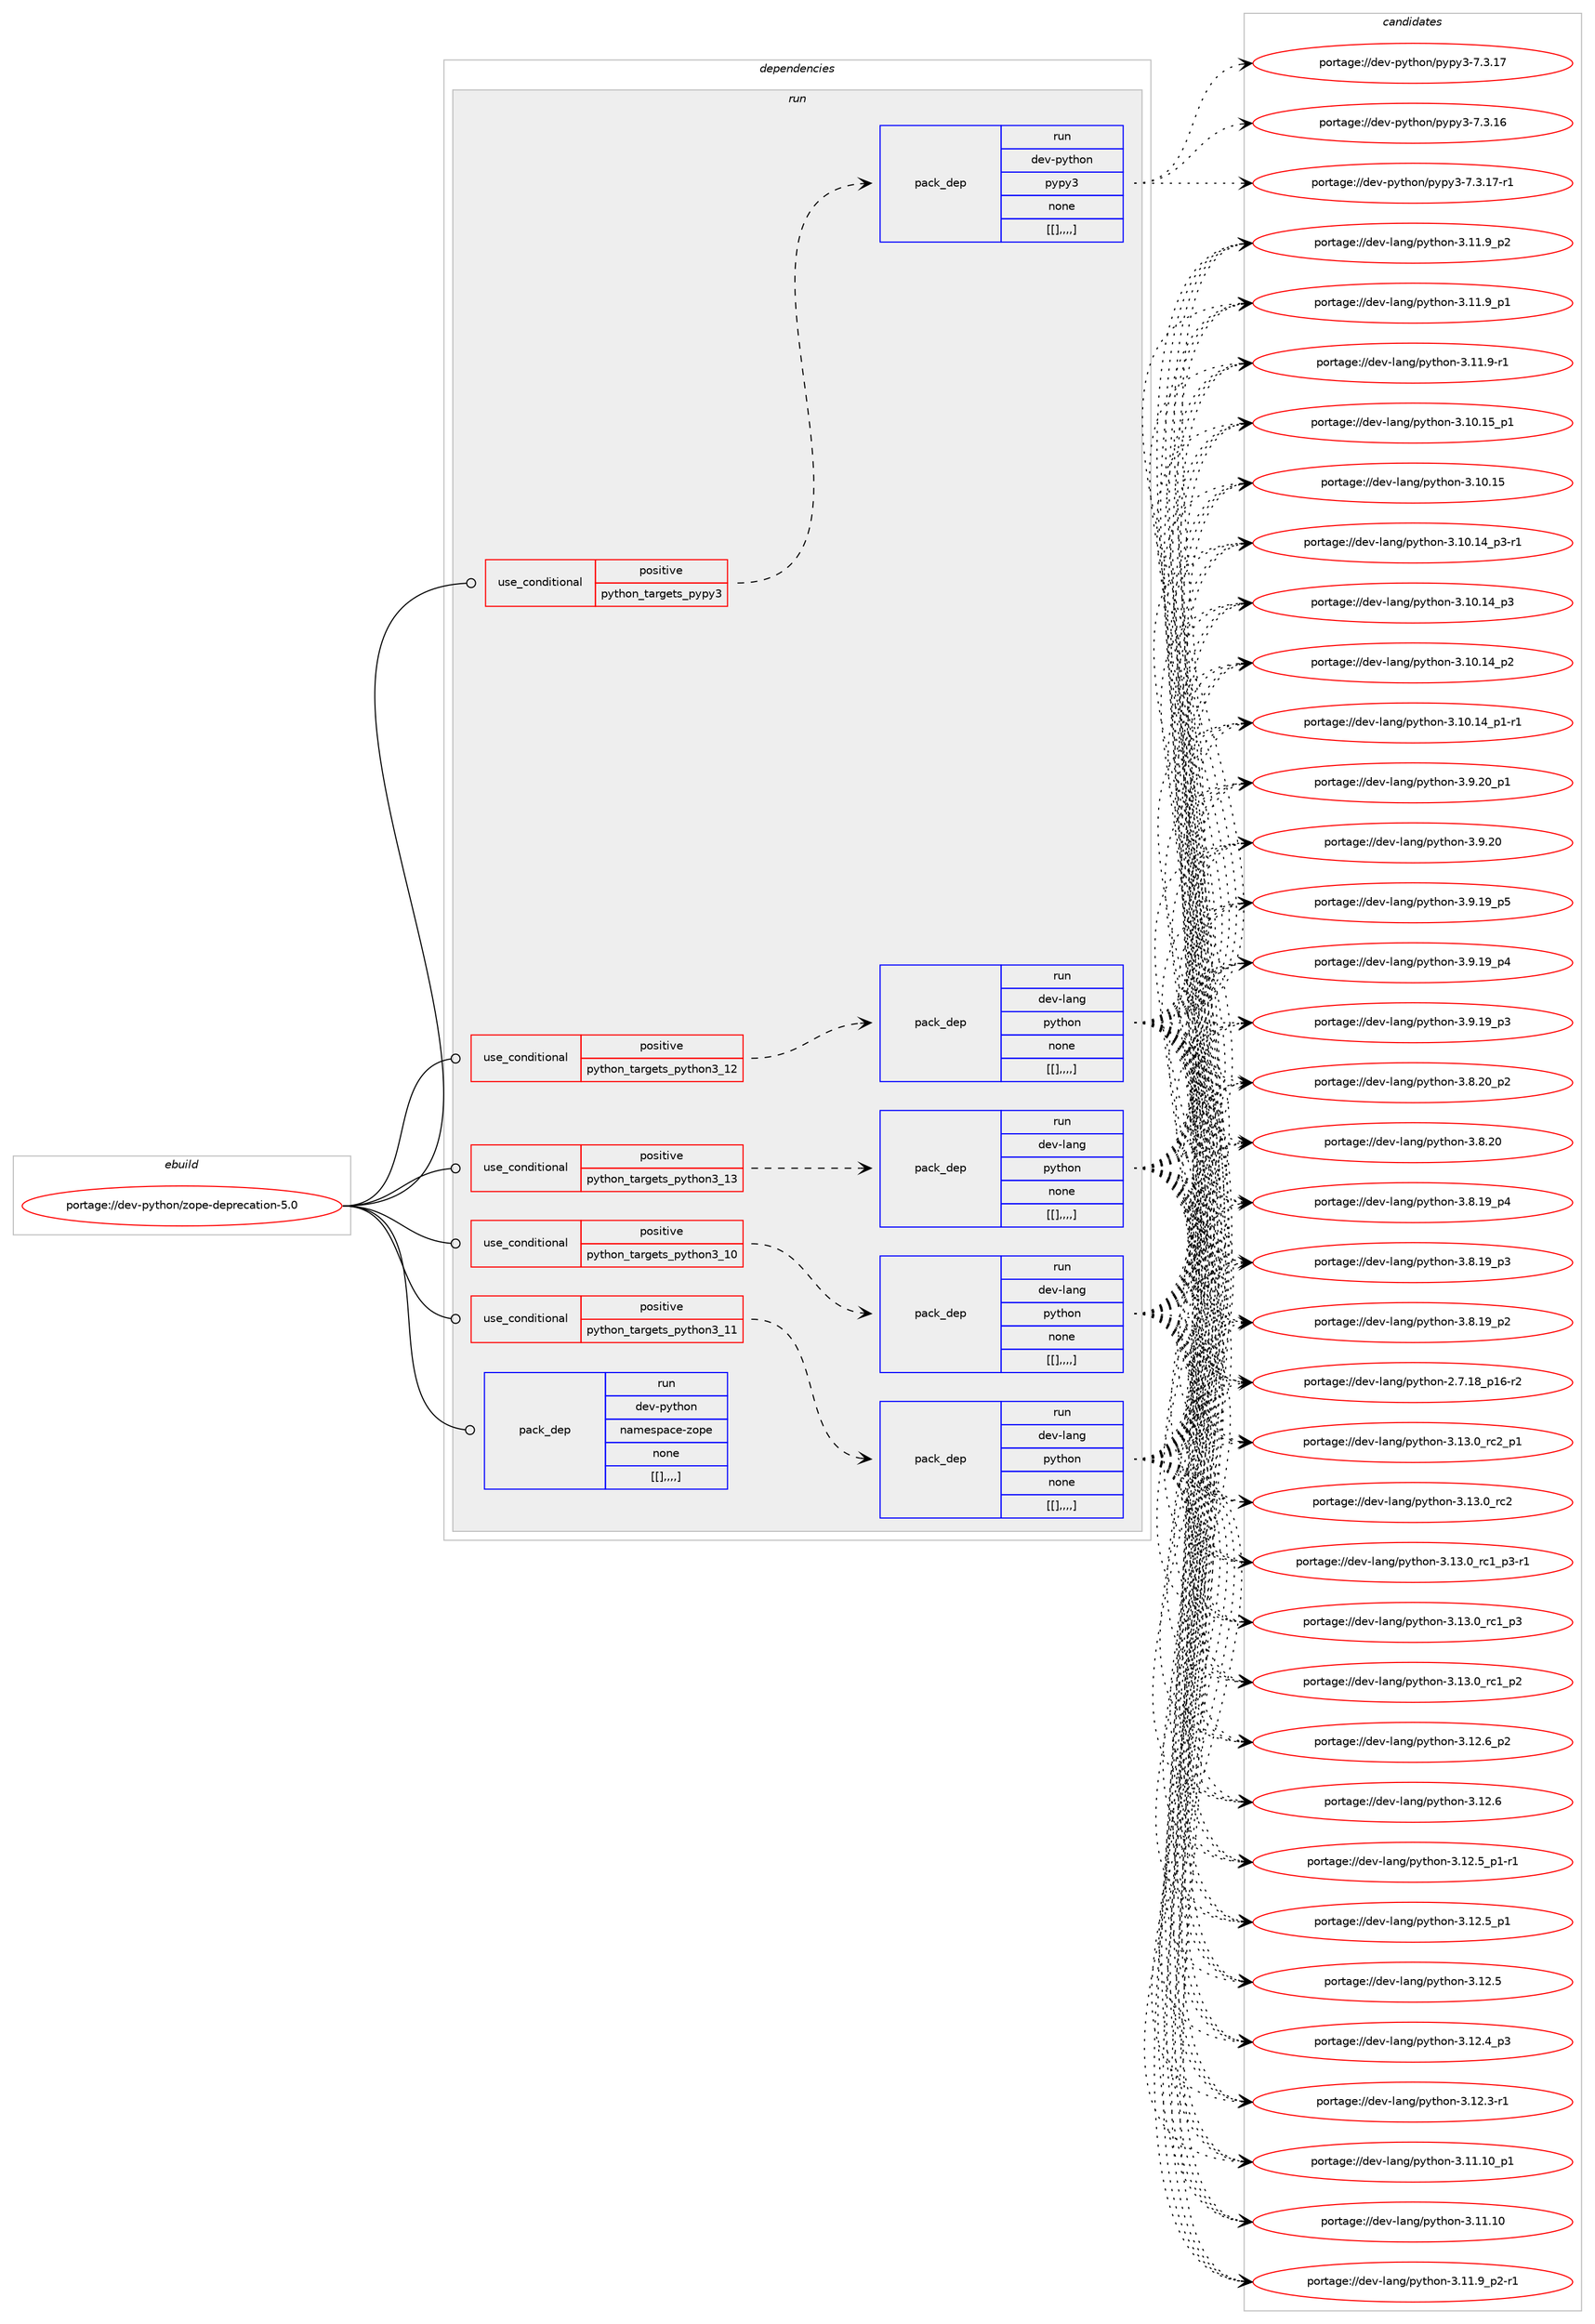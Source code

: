 digraph prolog {

# *************
# Graph options
# *************

newrank=true;
concentrate=true;
compound=true;
graph [rankdir=LR,fontname=Helvetica,fontsize=10,ranksep=1.5];#, ranksep=2.5, nodesep=0.2];
edge  [arrowhead=vee];
node  [fontname=Helvetica,fontsize=10];

# **********
# The ebuild
# **********

subgraph cluster_leftcol {
color=gray;
label=<<i>ebuild</i>>;
id [label="portage://dev-python/zope-deprecation-5.0", color=red, width=4, href="../dev-python/zope-deprecation-5.0.svg"];
}

# ****************
# The dependencies
# ****************

subgraph cluster_midcol {
color=gray;
label=<<i>dependencies</i>>;
subgraph cluster_compile {
fillcolor="#eeeeee";
style=filled;
label=<<i>compile</i>>;
}
subgraph cluster_compileandrun {
fillcolor="#eeeeee";
style=filled;
label=<<i>compile and run</i>>;
}
subgraph cluster_run {
fillcolor="#eeeeee";
style=filled;
label=<<i>run</i>>;
subgraph cond43328 {
dependency171687 [label=<<TABLE BORDER="0" CELLBORDER="1" CELLSPACING="0" CELLPADDING="4"><TR><TD ROWSPAN="3" CELLPADDING="10">use_conditional</TD></TR><TR><TD>positive</TD></TR><TR><TD>python_targets_pypy3</TD></TR></TABLE>>, shape=none, color=red];
subgraph pack127096 {
dependency171688 [label=<<TABLE BORDER="0" CELLBORDER="1" CELLSPACING="0" CELLPADDING="4" WIDTH="220"><TR><TD ROWSPAN="6" CELLPADDING="30">pack_dep</TD></TR><TR><TD WIDTH="110">run</TD></TR><TR><TD>dev-python</TD></TR><TR><TD>pypy3</TD></TR><TR><TD>none</TD></TR><TR><TD>[[],,,,]</TD></TR></TABLE>>, shape=none, color=blue];
}
dependency171687:e -> dependency171688:w [weight=20,style="dashed",arrowhead="vee"];
}
id:e -> dependency171687:w [weight=20,style="solid",arrowhead="odot"];
subgraph cond43329 {
dependency171689 [label=<<TABLE BORDER="0" CELLBORDER="1" CELLSPACING="0" CELLPADDING="4"><TR><TD ROWSPAN="3" CELLPADDING="10">use_conditional</TD></TR><TR><TD>positive</TD></TR><TR><TD>python_targets_python3_10</TD></TR></TABLE>>, shape=none, color=red];
subgraph pack127097 {
dependency171690 [label=<<TABLE BORDER="0" CELLBORDER="1" CELLSPACING="0" CELLPADDING="4" WIDTH="220"><TR><TD ROWSPAN="6" CELLPADDING="30">pack_dep</TD></TR><TR><TD WIDTH="110">run</TD></TR><TR><TD>dev-lang</TD></TR><TR><TD>python</TD></TR><TR><TD>none</TD></TR><TR><TD>[[],,,,]</TD></TR></TABLE>>, shape=none, color=blue];
}
dependency171689:e -> dependency171690:w [weight=20,style="dashed",arrowhead="vee"];
}
id:e -> dependency171689:w [weight=20,style="solid",arrowhead="odot"];
subgraph cond43330 {
dependency171691 [label=<<TABLE BORDER="0" CELLBORDER="1" CELLSPACING="0" CELLPADDING="4"><TR><TD ROWSPAN="3" CELLPADDING="10">use_conditional</TD></TR><TR><TD>positive</TD></TR><TR><TD>python_targets_python3_11</TD></TR></TABLE>>, shape=none, color=red];
subgraph pack127098 {
dependency171692 [label=<<TABLE BORDER="0" CELLBORDER="1" CELLSPACING="0" CELLPADDING="4" WIDTH="220"><TR><TD ROWSPAN="6" CELLPADDING="30">pack_dep</TD></TR><TR><TD WIDTH="110">run</TD></TR><TR><TD>dev-lang</TD></TR><TR><TD>python</TD></TR><TR><TD>none</TD></TR><TR><TD>[[],,,,]</TD></TR></TABLE>>, shape=none, color=blue];
}
dependency171691:e -> dependency171692:w [weight=20,style="dashed",arrowhead="vee"];
}
id:e -> dependency171691:w [weight=20,style="solid",arrowhead="odot"];
subgraph cond43331 {
dependency171693 [label=<<TABLE BORDER="0" CELLBORDER="1" CELLSPACING="0" CELLPADDING="4"><TR><TD ROWSPAN="3" CELLPADDING="10">use_conditional</TD></TR><TR><TD>positive</TD></TR><TR><TD>python_targets_python3_12</TD></TR></TABLE>>, shape=none, color=red];
subgraph pack127099 {
dependency171694 [label=<<TABLE BORDER="0" CELLBORDER="1" CELLSPACING="0" CELLPADDING="4" WIDTH="220"><TR><TD ROWSPAN="6" CELLPADDING="30">pack_dep</TD></TR><TR><TD WIDTH="110">run</TD></TR><TR><TD>dev-lang</TD></TR><TR><TD>python</TD></TR><TR><TD>none</TD></TR><TR><TD>[[],,,,]</TD></TR></TABLE>>, shape=none, color=blue];
}
dependency171693:e -> dependency171694:w [weight=20,style="dashed",arrowhead="vee"];
}
id:e -> dependency171693:w [weight=20,style="solid",arrowhead="odot"];
subgraph cond43332 {
dependency171695 [label=<<TABLE BORDER="0" CELLBORDER="1" CELLSPACING="0" CELLPADDING="4"><TR><TD ROWSPAN="3" CELLPADDING="10">use_conditional</TD></TR><TR><TD>positive</TD></TR><TR><TD>python_targets_python3_13</TD></TR></TABLE>>, shape=none, color=red];
subgraph pack127100 {
dependency171696 [label=<<TABLE BORDER="0" CELLBORDER="1" CELLSPACING="0" CELLPADDING="4" WIDTH="220"><TR><TD ROWSPAN="6" CELLPADDING="30">pack_dep</TD></TR><TR><TD WIDTH="110">run</TD></TR><TR><TD>dev-lang</TD></TR><TR><TD>python</TD></TR><TR><TD>none</TD></TR><TR><TD>[[],,,,]</TD></TR></TABLE>>, shape=none, color=blue];
}
dependency171695:e -> dependency171696:w [weight=20,style="dashed",arrowhead="vee"];
}
id:e -> dependency171695:w [weight=20,style="solid",arrowhead="odot"];
subgraph pack127101 {
dependency171697 [label=<<TABLE BORDER="0" CELLBORDER="1" CELLSPACING="0" CELLPADDING="4" WIDTH="220"><TR><TD ROWSPAN="6" CELLPADDING="30">pack_dep</TD></TR><TR><TD WIDTH="110">run</TD></TR><TR><TD>dev-python</TD></TR><TR><TD>namespace-zope</TD></TR><TR><TD>none</TD></TR><TR><TD>[[],,,,]</TD></TR></TABLE>>, shape=none, color=blue];
}
id:e -> dependency171697:w [weight=20,style="solid",arrowhead="odot"];
}
}

# **************
# The candidates
# **************

subgraph cluster_choices {
rank=same;
color=gray;
label=<<i>candidates</i>>;

subgraph choice127096 {
color=black;
nodesep=1;
choice100101118451121211161041111104711212111212151455546514649554511449 [label="portage://dev-python/pypy3-7.3.17-r1", color=red, width=4,href="../dev-python/pypy3-7.3.17-r1.svg"];
choice10010111845112121116104111110471121211121215145554651464955 [label="portage://dev-python/pypy3-7.3.17", color=red, width=4,href="../dev-python/pypy3-7.3.17.svg"];
choice10010111845112121116104111110471121211121215145554651464954 [label="portage://dev-python/pypy3-7.3.16", color=red, width=4,href="../dev-python/pypy3-7.3.16.svg"];
dependency171688:e -> choice100101118451121211161041111104711212111212151455546514649554511449:w [style=dotted,weight="100"];
dependency171688:e -> choice10010111845112121116104111110471121211121215145554651464955:w [style=dotted,weight="100"];
dependency171688:e -> choice10010111845112121116104111110471121211121215145554651464954:w [style=dotted,weight="100"];
}
subgraph choice127097 {
color=black;
nodesep=1;
choice100101118451089711010347112121116104111110455146495146489511499509511249 [label="portage://dev-lang/python-3.13.0_rc2_p1", color=red, width=4,href="../dev-lang/python-3.13.0_rc2_p1.svg"];
choice10010111845108971101034711212111610411111045514649514648951149950 [label="portage://dev-lang/python-3.13.0_rc2", color=red, width=4,href="../dev-lang/python-3.13.0_rc2.svg"];
choice1001011184510897110103471121211161041111104551464951464895114994995112514511449 [label="portage://dev-lang/python-3.13.0_rc1_p3-r1", color=red, width=4,href="../dev-lang/python-3.13.0_rc1_p3-r1.svg"];
choice100101118451089711010347112121116104111110455146495146489511499499511251 [label="portage://dev-lang/python-3.13.0_rc1_p3", color=red, width=4,href="../dev-lang/python-3.13.0_rc1_p3.svg"];
choice100101118451089711010347112121116104111110455146495146489511499499511250 [label="portage://dev-lang/python-3.13.0_rc1_p2", color=red, width=4,href="../dev-lang/python-3.13.0_rc1_p2.svg"];
choice100101118451089711010347112121116104111110455146495046549511250 [label="portage://dev-lang/python-3.12.6_p2", color=red, width=4,href="../dev-lang/python-3.12.6_p2.svg"];
choice10010111845108971101034711212111610411111045514649504654 [label="portage://dev-lang/python-3.12.6", color=red, width=4,href="../dev-lang/python-3.12.6.svg"];
choice1001011184510897110103471121211161041111104551464950465395112494511449 [label="portage://dev-lang/python-3.12.5_p1-r1", color=red, width=4,href="../dev-lang/python-3.12.5_p1-r1.svg"];
choice100101118451089711010347112121116104111110455146495046539511249 [label="portage://dev-lang/python-3.12.5_p1", color=red, width=4,href="../dev-lang/python-3.12.5_p1.svg"];
choice10010111845108971101034711212111610411111045514649504653 [label="portage://dev-lang/python-3.12.5", color=red, width=4,href="../dev-lang/python-3.12.5.svg"];
choice100101118451089711010347112121116104111110455146495046529511251 [label="portage://dev-lang/python-3.12.4_p3", color=red, width=4,href="../dev-lang/python-3.12.4_p3.svg"];
choice100101118451089711010347112121116104111110455146495046514511449 [label="portage://dev-lang/python-3.12.3-r1", color=red, width=4,href="../dev-lang/python-3.12.3-r1.svg"];
choice10010111845108971101034711212111610411111045514649494649489511249 [label="portage://dev-lang/python-3.11.10_p1", color=red, width=4,href="../dev-lang/python-3.11.10_p1.svg"];
choice1001011184510897110103471121211161041111104551464949464948 [label="portage://dev-lang/python-3.11.10", color=red, width=4,href="../dev-lang/python-3.11.10.svg"];
choice1001011184510897110103471121211161041111104551464949465795112504511449 [label="portage://dev-lang/python-3.11.9_p2-r1", color=red, width=4,href="../dev-lang/python-3.11.9_p2-r1.svg"];
choice100101118451089711010347112121116104111110455146494946579511250 [label="portage://dev-lang/python-3.11.9_p2", color=red, width=4,href="../dev-lang/python-3.11.9_p2.svg"];
choice100101118451089711010347112121116104111110455146494946579511249 [label="portage://dev-lang/python-3.11.9_p1", color=red, width=4,href="../dev-lang/python-3.11.9_p1.svg"];
choice100101118451089711010347112121116104111110455146494946574511449 [label="portage://dev-lang/python-3.11.9-r1", color=red, width=4,href="../dev-lang/python-3.11.9-r1.svg"];
choice10010111845108971101034711212111610411111045514649484649539511249 [label="portage://dev-lang/python-3.10.15_p1", color=red, width=4,href="../dev-lang/python-3.10.15_p1.svg"];
choice1001011184510897110103471121211161041111104551464948464953 [label="portage://dev-lang/python-3.10.15", color=red, width=4,href="../dev-lang/python-3.10.15.svg"];
choice100101118451089711010347112121116104111110455146494846495295112514511449 [label="portage://dev-lang/python-3.10.14_p3-r1", color=red, width=4,href="../dev-lang/python-3.10.14_p3-r1.svg"];
choice10010111845108971101034711212111610411111045514649484649529511251 [label="portage://dev-lang/python-3.10.14_p3", color=red, width=4,href="../dev-lang/python-3.10.14_p3.svg"];
choice10010111845108971101034711212111610411111045514649484649529511250 [label="portage://dev-lang/python-3.10.14_p2", color=red, width=4,href="../dev-lang/python-3.10.14_p2.svg"];
choice100101118451089711010347112121116104111110455146494846495295112494511449 [label="portage://dev-lang/python-3.10.14_p1-r1", color=red, width=4,href="../dev-lang/python-3.10.14_p1-r1.svg"];
choice100101118451089711010347112121116104111110455146574650489511249 [label="portage://dev-lang/python-3.9.20_p1", color=red, width=4,href="../dev-lang/python-3.9.20_p1.svg"];
choice10010111845108971101034711212111610411111045514657465048 [label="portage://dev-lang/python-3.9.20", color=red, width=4,href="../dev-lang/python-3.9.20.svg"];
choice100101118451089711010347112121116104111110455146574649579511253 [label="portage://dev-lang/python-3.9.19_p5", color=red, width=4,href="../dev-lang/python-3.9.19_p5.svg"];
choice100101118451089711010347112121116104111110455146574649579511252 [label="portage://dev-lang/python-3.9.19_p4", color=red, width=4,href="../dev-lang/python-3.9.19_p4.svg"];
choice100101118451089711010347112121116104111110455146574649579511251 [label="portage://dev-lang/python-3.9.19_p3", color=red, width=4,href="../dev-lang/python-3.9.19_p3.svg"];
choice100101118451089711010347112121116104111110455146564650489511250 [label="portage://dev-lang/python-3.8.20_p2", color=red, width=4,href="../dev-lang/python-3.8.20_p2.svg"];
choice10010111845108971101034711212111610411111045514656465048 [label="portage://dev-lang/python-3.8.20", color=red, width=4,href="../dev-lang/python-3.8.20.svg"];
choice100101118451089711010347112121116104111110455146564649579511252 [label="portage://dev-lang/python-3.8.19_p4", color=red, width=4,href="../dev-lang/python-3.8.19_p4.svg"];
choice100101118451089711010347112121116104111110455146564649579511251 [label="portage://dev-lang/python-3.8.19_p3", color=red, width=4,href="../dev-lang/python-3.8.19_p3.svg"];
choice100101118451089711010347112121116104111110455146564649579511250 [label="portage://dev-lang/python-3.8.19_p2", color=red, width=4,href="../dev-lang/python-3.8.19_p2.svg"];
choice100101118451089711010347112121116104111110455046554649569511249544511450 [label="portage://dev-lang/python-2.7.18_p16-r2", color=red, width=4,href="../dev-lang/python-2.7.18_p16-r2.svg"];
dependency171690:e -> choice100101118451089711010347112121116104111110455146495146489511499509511249:w [style=dotted,weight="100"];
dependency171690:e -> choice10010111845108971101034711212111610411111045514649514648951149950:w [style=dotted,weight="100"];
dependency171690:e -> choice1001011184510897110103471121211161041111104551464951464895114994995112514511449:w [style=dotted,weight="100"];
dependency171690:e -> choice100101118451089711010347112121116104111110455146495146489511499499511251:w [style=dotted,weight="100"];
dependency171690:e -> choice100101118451089711010347112121116104111110455146495146489511499499511250:w [style=dotted,weight="100"];
dependency171690:e -> choice100101118451089711010347112121116104111110455146495046549511250:w [style=dotted,weight="100"];
dependency171690:e -> choice10010111845108971101034711212111610411111045514649504654:w [style=dotted,weight="100"];
dependency171690:e -> choice1001011184510897110103471121211161041111104551464950465395112494511449:w [style=dotted,weight="100"];
dependency171690:e -> choice100101118451089711010347112121116104111110455146495046539511249:w [style=dotted,weight="100"];
dependency171690:e -> choice10010111845108971101034711212111610411111045514649504653:w [style=dotted,weight="100"];
dependency171690:e -> choice100101118451089711010347112121116104111110455146495046529511251:w [style=dotted,weight="100"];
dependency171690:e -> choice100101118451089711010347112121116104111110455146495046514511449:w [style=dotted,weight="100"];
dependency171690:e -> choice10010111845108971101034711212111610411111045514649494649489511249:w [style=dotted,weight="100"];
dependency171690:e -> choice1001011184510897110103471121211161041111104551464949464948:w [style=dotted,weight="100"];
dependency171690:e -> choice1001011184510897110103471121211161041111104551464949465795112504511449:w [style=dotted,weight="100"];
dependency171690:e -> choice100101118451089711010347112121116104111110455146494946579511250:w [style=dotted,weight="100"];
dependency171690:e -> choice100101118451089711010347112121116104111110455146494946579511249:w [style=dotted,weight="100"];
dependency171690:e -> choice100101118451089711010347112121116104111110455146494946574511449:w [style=dotted,weight="100"];
dependency171690:e -> choice10010111845108971101034711212111610411111045514649484649539511249:w [style=dotted,weight="100"];
dependency171690:e -> choice1001011184510897110103471121211161041111104551464948464953:w [style=dotted,weight="100"];
dependency171690:e -> choice100101118451089711010347112121116104111110455146494846495295112514511449:w [style=dotted,weight="100"];
dependency171690:e -> choice10010111845108971101034711212111610411111045514649484649529511251:w [style=dotted,weight="100"];
dependency171690:e -> choice10010111845108971101034711212111610411111045514649484649529511250:w [style=dotted,weight="100"];
dependency171690:e -> choice100101118451089711010347112121116104111110455146494846495295112494511449:w [style=dotted,weight="100"];
dependency171690:e -> choice100101118451089711010347112121116104111110455146574650489511249:w [style=dotted,weight="100"];
dependency171690:e -> choice10010111845108971101034711212111610411111045514657465048:w [style=dotted,weight="100"];
dependency171690:e -> choice100101118451089711010347112121116104111110455146574649579511253:w [style=dotted,weight="100"];
dependency171690:e -> choice100101118451089711010347112121116104111110455146574649579511252:w [style=dotted,weight="100"];
dependency171690:e -> choice100101118451089711010347112121116104111110455146574649579511251:w [style=dotted,weight="100"];
dependency171690:e -> choice100101118451089711010347112121116104111110455146564650489511250:w [style=dotted,weight="100"];
dependency171690:e -> choice10010111845108971101034711212111610411111045514656465048:w [style=dotted,weight="100"];
dependency171690:e -> choice100101118451089711010347112121116104111110455146564649579511252:w [style=dotted,weight="100"];
dependency171690:e -> choice100101118451089711010347112121116104111110455146564649579511251:w [style=dotted,weight="100"];
dependency171690:e -> choice100101118451089711010347112121116104111110455146564649579511250:w [style=dotted,weight="100"];
dependency171690:e -> choice100101118451089711010347112121116104111110455046554649569511249544511450:w [style=dotted,weight="100"];
}
subgraph choice127098 {
color=black;
nodesep=1;
choice100101118451089711010347112121116104111110455146495146489511499509511249 [label="portage://dev-lang/python-3.13.0_rc2_p1", color=red, width=4,href="../dev-lang/python-3.13.0_rc2_p1.svg"];
choice10010111845108971101034711212111610411111045514649514648951149950 [label="portage://dev-lang/python-3.13.0_rc2", color=red, width=4,href="../dev-lang/python-3.13.0_rc2.svg"];
choice1001011184510897110103471121211161041111104551464951464895114994995112514511449 [label="portage://dev-lang/python-3.13.0_rc1_p3-r1", color=red, width=4,href="../dev-lang/python-3.13.0_rc1_p3-r1.svg"];
choice100101118451089711010347112121116104111110455146495146489511499499511251 [label="portage://dev-lang/python-3.13.0_rc1_p3", color=red, width=4,href="../dev-lang/python-3.13.0_rc1_p3.svg"];
choice100101118451089711010347112121116104111110455146495146489511499499511250 [label="portage://dev-lang/python-3.13.0_rc1_p2", color=red, width=4,href="../dev-lang/python-3.13.0_rc1_p2.svg"];
choice100101118451089711010347112121116104111110455146495046549511250 [label="portage://dev-lang/python-3.12.6_p2", color=red, width=4,href="../dev-lang/python-3.12.6_p2.svg"];
choice10010111845108971101034711212111610411111045514649504654 [label="portage://dev-lang/python-3.12.6", color=red, width=4,href="../dev-lang/python-3.12.6.svg"];
choice1001011184510897110103471121211161041111104551464950465395112494511449 [label="portage://dev-lang/python-3.12.5_p1-r1", color=red, width=4,href="../dev-lang/python-3.12.5_p1-r1.svg"];
choice100101118451089711010347112121116104111110455146495046539511249 [label="portage://dev-lang/python-3.12.5_p1", color=red, width=4,href="../dev-lang/python-3.12.5_p1.svg"];
choice10010111845108971101034711212111610411111045514649504653 [label="portage://dev-lang/python-3.12.5", color=red, width=4,href="../dev-lang/python-3.12.5.svg"];
choice100101118451089711010347112121116104111110455146495046529511251 [label="portage://dev-lang/python-3.12.4_p3", color=red, width=4,href="../dev-lang/python-3.12.4_p3.svg"];
choice100101118451089711010347112121116104111110455146495046514511449 [label="portage://dev-lang/python-3.12.3-r1", color=red, width=4,href="../dev-lang/python-3.12.3-r1.svg"];
choice10010111845108971101034711212111610411111045514649494649489511249 [label="portage://dev-lang/python-3.11.10_p1", color=red, width=4,href="../dev-lang/python-3.11.10_p1.svg"];
choice1001011184510897110103471121211161041111104551464949464948 [label="portage://dev-lang/python-3.11.10", color=red, width=4,href="../dev-lang/python-3.11.10.svg"];
choice1001011184510897110103471121211161041111104551464949465795112504511449 [label="portage://dev-lang/python-3.11.9_p2-r1", color=red, width=4,href="../dev-lang/python-3.11.9_p2-r1.svg"];
choice100101118451089711010347112121116104111110455146494946579511250 [label="portage://dev-lang/python-3.11.9_p2", color=red, width=4,href="../dev-lang/python-3.11.9_p2.svg"];
choice100101118451089711010347112121116104111110455146494946579511249 [label="portage://dev-lang/python-3.11.9_p1", color=red, width=4,href="../dev-lang/python-3.11.9_p1.svg"];
choice100101118451089711010347112121116104111110455146494946574511449 [label="portage://dev-lang/python-3.11.9-r1", color=red, width=4,href="../dev-lang/python-3.11.9-r1.svg"];
choice10010111845108971101034711212111610411111045514649484649539511249 [label="portage://dev-lang/python-3.10.15_p1", color=red, width=4,href="../dev-lang/python-3.10.15_p1.svg"];
choice1001011184510897110103471121211161041111104551464948464953 [label="portage://dev-lang/python-3.10.15", color=red, width=4,href="../dev-lang/python-3.10.15.svg"];
choice100101118451089711010347112121116104111110455146494846495295112514511449 [label="portage://dev-lang/python-3.10.14_p3-r1", color=red, width=4,href="../dev-lang/python-3.10.14_p3-r1.svg"];
choice10010111845108971101034711212111610411111045514649484649529511251 [label="portage://dev-lang/python-3.10.14_p3", color=red, width=4,href="../dev-lang/python-3.10.14_p3.svg"];
choice10010111845108971101034711212111610411111045514649484649529511250 [label="portage://dev-lang/python-3.10.14_p2", color=red, width=4,href="../dev-lang/python-3.10.14_p2.svg"];
choice100101118451089711010347112121116104111110455146494846495295112494511449 [label="portage://dev-lang/python-3.10.14_p1-r1", color=red, width=4,href="../dev-lang/python-3.10.14_p1-r1.svg"];
choice100101118451089711010347112121116104111110455146574650489511249 [label="portage://dev-lang/python-3.9.20_p1", color=red, width=4,href="../dev-lang/python-3.9.20_p1.svg"];
choice10010111845108971101034711212111610411111045514657465048 [label="portage://dev-lang/python-3.9.20", color=red, width=4,href="../dev-lang/python-3.9.20.svg"];
choice100101118451089711010347112121116104111110455146574649579511253 [label="portage://dev-lang/python-3.9.19_p5", color=red, width=4,href="../dev-lang/python-3.9.19_p5.svg"];
choice100101118451089711010347112121116104111110455146574649579511252 [label="portage://dev-lang/python-3.9.19_p4", color=red, width=4,href="../dev-lang/python-3.9.19_p4.svg"];
choice100101118451089711010347112121116104111110455146574649579511251 [label="portage://dev-lang/python-3.9.19_p3", color=red, width=4,href="../dev-lang/python-3.9.19_p3.svg"];
choice100101118451089711010347112121116104111110455146564650489511250 [label="portage://dev-lang/python-3.8.20_p2", color=red, width=4,href="../dev-lang/python-3.8.20_p2.svg"];
choice10010111845108971101034711212111610411111045514656465048 [label="portage://dev-lang/python-3.8.20", color=red, width=4,href="../dev-lang/python-3.8.20.svg"];
choice100101118451089711010347112121116104111110455146564649579511252 [label="portage://dev-lang/python-3.8.19_p4", color=red, width=4,href="../dev-lang/python-3.8.19_p4.svg"];
choice100101118451089711010347112121116104111110455146564649579511251 [label="portage://dev-lang/python-3.8.19_p3", color=red, width=4,href="../dev-lang/python-3.8.19_p3.svg"];
choice100101118451089711010347112121116104111110455146564649579511250 [label="portage://dev-lang/python-3.8.19_p2", color=red, width=4,href="../dev-lang/python-3.8.19_p2.svg"];
choice100101118451089711010347112121116104111110455046554649569511249544511450 [label="portage://dev-lang/python-2.7.18_p16-r2", color=red, width=4,href="../dev-lang/python-2.7.18_p16-r2.svg"];
dependency171692:e -> choice100101118451089711010347112121116104111110455146495146489511499509511249:w [style=dotted,weight="100"];
dependency171692:e -> choice10010111845108971101034711212111610411111045514649514648951149950:w [style=dotted,weight="100"];
dependency171692:e -> choice1001011184510897110103471121211161041111104551464951464895114994995112514511449:w [style=dotted,weight="100"];
dependency171692:e -> choice100101118451089711010347112121116104111110455146495146489511499499511251:w [style=dotted,weight="100"];
dependency171692:e -> choice100101118451089711010347112121116104111110455146495146489511499499511250:w [style=dotted,weight="100"];
dependency171692:e -> choice100101118451089711010347112121116104111110455146495046549511250:w [style=dotted,weight="100"];
dependency171692:e -> choice10010111845108971101034711212111610411111045514649504654:w [style=dotted,weight="100"];
dependency171692:e -> choice1001011184510897110103471121211161041111104551464950465395112494511449:w [style=dotted,weight="100"];
dependency171692:e -> choice100101118451089711010347112121116104111110455146495046539511249:w [style=dotted,weight="100"];
dependency171692:e -> choice10010111845108971101034711212111610411111045514649504653:w [style=dotted,weight="100"];
dependency171692:e -> choice100101118451089711010347112121116104111110455146495046529511251:w [style=dotted,weight="100"];
dependency171692:e -> choice100101118451089711010347112121116104111110455146495046514511449:w [style=dotted,weight="100"];
dependency171692:e -> choice10010111845108971101034711212111610411111045514649494649489511249:w [style=dotted,weight="100"];
dependency171692:e -> choice1001011184510897110103471121211161041111104551464949464948:w [style=dotted,weight="100"];
dependency171692:e -> choice1001011184510897110103471121211161041111104551464949465795112504511449:w [style=dotted,weight="100"];
dependency171692:e -> choice100101118451089711010347112121116104111110455146494946579511250:w [style=dotted,weight="100"];
dependency171692:e -> choice100101118451089711010347112121116104111110455146494946579511249:w [style=dotted,weight="100"];
dependency171692:e -> choice100101118451089711010347112121116104111110455146494946574511449:w [style=dotted,weight="100"];
dependency171692:e -> choice10010111845108971101034711212111610411111045514649484649539511249:w [style=dotted,weight="100"];
dependency171692:e -> choice1001011184510897110103471121211161041111104551464948464953:w [style=dotted,weight="100"];
dependency171692:e -> choice100101118451089711010347112121116104111110455146494846495295112514511449:w [style=dotted,weight="100"];
dependency171692:e -> choice10010111845108971101034711212111610411111045514649484649529511251:w [style=dotted,weight="100"];
dependency171692:e -> choice10010111845108971101034711212111610411111045514649484649529511250:w [style=dotted,weight="100"];
dependency171692:e -> choice100101118451089711010347112121116104111110455146494846495295112494511449:w [style=dotted,weight="100"];
dependency171692:e -> choice100101118451089711010347112121116104111110455146574650489511249:w [style=dotted,weight="100"];
dependency171692:e -> choice10010111845108971101034711212111610411111045514657465048:w [style=dotted,weight="100"];
dependency171692:e -> choice100101118451089711010347112121116104111110455146574649579511253:w [style=dotted,weight="100"];
dependency171692:e -> choice100101118451089711010347112121116104111110455146574649579511252:w [style=dotted,weight="100"];
dependency171692:e -> choice100101118451089711010347112121116104111110455146574649579511251:w [style=dotted,weight="100"];
dependency171692:e -> choice100101118451089711010347112121116104111110455146564650489511250:w [style=dotted,weight="100"];
dependency171692:e -> choice10010111845108971101034711212111610411111045514656465048:w [style=dotted,weight="100"];
dependency171692:e -> choice100101118451089711010347112121116104111110455146564649579511252:w [style=dotted,weight="100"];
dependency171692:e -> choice100101118451089711010347112121116104111110455146564649579511251:w [style=dotted,weight="100"];
dependency171692:e -> choice100101118451089711010347112121116104111110455146564649579511250:w [style=dotted,weight="100"];
dependency171692:e -> choice100101118451089711010347112121116104111110455046554649569511249544511450:w [style=dotted,weight="100"];
}
subgraph choice127099 {
color=black;
nodesep=1;
choice100101118451089711010347112121116104111110455146495146489511499509511249 [label="portage://dev-lang/python-3.13.0_rc2_p1", color=red, width=4,href="../dev-lang/python-3.13.0_rc2_p1.svg"];
choice10010111845108971101034711212111610411111045514649514648951149950 [label="portage://dev-lang/python-3.13.0_rc2", color=red, width=4,href="../dev-lang/python-3.13.0_rc2.svg"];
choice1001011184510897110103471121211161041111104551464951464895114994995112514511449 [label="portage://dev-lang/python-3.13.0_rc1_p3-r1", color=red, width=4,href="../dev-lang/python-3.13.0_rc1_p3-r1.svg"];
choice100101118451089711010347112121116104111110455146495146489511499499511251 [label="portage://dev-lang/python-3.13.0_rc1_p3", color=red, width=4,href="../dev-lang/python-3.13.0_rc1_p3.svg"];
choice100101118451089711010347112121116104111110455146495146489511499499511250 [label="portage://dev-lang/python-3.13.0_rc1_p2", color=red, width=4,href="../dev-lang/python-3.13.0_rc1_p2.svg"];
choice100101118451089711010347112121116104111110455146495046549511250 [label="portage://dev-lang/python-3.12.6_p2", color=red, width=4,href="../dev-lang/python-3.12.6_p2.svg"];
choice10010111845108971101034711212111610411111045514649504654 [label="portage://dev-lang/python-3.12.6", color=red, width=4,href="../dev-lang/python-3.12.6.svg"];
choice1001011184510897110103471121211161041111104551464950465395112494511449 [label="portage://dev-lang/python-3.12.5_p1-r1", color=red, width=4,href="../dev-lang/python-3.12.5_p1-r1.svg"];
choice100101118451089711010347112121116104111110455146495046539511249 [label="portage://dev-lang/python-3.12.5_p1", color=red, width=4,href="../dev-lang/python-3.12.5_p1.svg"];
choice10010111845108971101034711212111610411111045514649504653 [label="portage://dev-lang/python-3.12.5", color=red, width=4,href="../dev-lang/python-3.12.5.svg"];
choice100101118451089711010347112121116104111110455146495046529511251 [label="portage://dev-lang/python-3.12.4_p3", color=red, width=4,href="../dev-lang/python-3.12.4_p3.svg"];
choice100101118451089711010347112121116104111110455146495046514511449 [label="portage://dev-lang/python-3.12.3-r1", color=red, width=4,href="../dev-lang/python-3.12.3-r1.svg"];
choice10010111845108971101034711212111610411111045514649494649489511249 [label="portage://dev-lang/python-3.11.10_p1", color=red, width=4,href="../dev-lang/python-3.11.10_p1.svg"];
choice1001011184510897110103471121211161041111104551464949464948 [label="portage://dev-lang/python-3.11.10", color=red, width=4,href="../dev-lang/python-3.11.10.svg"];
choice1001011184510897110103471121211161041111104551464949465795112504511449 [label="portage://dev-lang/python-3.11.9_p2-r1", color=red, width=4,href="../dev-lang/python-3.11.9_p2-r1.svg"];
choice100101118451089711010347112121116104111110455146494946579511250 [label="portage://dev-lang/python-3.11.9_p2", color=red, width=4,href="../dev-lang/python-3.11.9_p2.svg"];
choice100101118451089711010347112121116104111110455146494946579511249 [label="portage://dev-lang/python-3.11.9_p1", color=red, width=4,href="../dev-lang/python-3.11.9_p1.svg"];
choice100101118451089711010347112121116104111110455146494946574511449 [label="portage://dev-lang/python-3.11.9-r1", color=red, width=4,href="../dev-lang/python-3.11.9-r1.svg"];
choice10010111845108971101034711212111610411111045514649484649539511249 [label="portage://dev-lang/python-3.10.15_p1", color=red, width=4,href="../dev-lang/python-3.10.15_p1.svg"];
choice1001011184510897110103471121211161041111104551464948464953 [label="portage://dev-lang/python-3.10.15", color=red, width=4,href="../dev-lang/python-3.10.15.svg"];
choice100101118451089711010347112121116104111110455146494846495295112514511449 [label="portage://dev-lang/python-3.10.14_p3-r1", color=red, width=4,href="../dev-lang/python-3.10.14_p3-r1.svg"];
choice10010111845108971101034711212111610411111045514649484649529511251 [label="portage://dev-lang/python-3.10.14_p3", color=red, width=4,href="../dev-lang/python-3.10.14_p3.svg"];
choice10010111845108971101034711212111610411111045514649484649529511250 [label="portage://dev-lang/python-3.10.14_p2", color=red, width=4,href="../dev-lang/python-3.10.14_p2.svg"];
choice100101118451089711010347112121116104111110455146494846495295112494511449 [label="portage://dev-lang/python-3.10.14_p1-r1", color=red, width=4,href="../dev-lang/python-3.10.14_p1-r1.svg"];
choice100101118451089711010347112121116104111110455146574650489511249 [label="portage://dev-lang/python-3.9.20_p1", color=red, width=4,href="../dev-lang/python-3.9.20_p1.svg"];
choice10010111845108971101034711212111610411111045514657465048 [label="portage://dev-lang/python-3.9.20", color=red, width=4,href="../dev-lang/python-3.9.20.svg"];
choice100101118451089711010347112121116104111110455146574649579511253 [label="portage://dev-lang/python-3.9.19_p5", color=red, width=4,href="../dev-lang/python-3.9.19_p5.svg"];
choice100101118451089711010347112121116104111110455146574649579511252 [label="portage://dev-lang/python-3.9.19_p4", color=red, width=4,href="../dev-lang/python-3.9.19_p4.svg"];
choice100101118451089711010347112121116104111110455146574649579511251 [label="portage://dev-lang/python-3.9.19_p3", color=red, width=4,href="../dev-lang/python-3.9.19_p3.svg"];
choice100101118451089711010347112121116104111110455146564650489511250 [label="portage://dev-lang/python-3.8.20_p2", color=red, width=4,href="../dev-lang/python-3.8.20_p2.svg"];
choice10010111845108971101034711212111610411111045514656465048 [label="portage://dev-lang/python-3.8.20", color=red, width=4,href="../dev-lang/python-3.8.20.svg"];
choice100101118451089711010347112121116104111110455146564649579511252 [label="portage://dev-lang/python-3.8.19_p4", color=red, width=4,href="../dev-lang/python-3.8.19_p4.svg"];
choice100101118451089711010347112121116104111110455146564649579511251 [label="portage://dev-lang/python-3.8.19_p3", color=red, width=4,href="../dev-lang/python-3.8.19_p3.svg"];
choice100101118451089711010347112121116104111110455146564649579511250 [label="portage://dev-lang/python-3.8.19_p2", color=red, width=4,href="../dev-lang/python-3.8.19_p2.svg"];
choice100101118451089711010347112121116104111110455046554649569511249544511450 [label="portage://dev-lang/python-2.7.18_p16-r2", color=red, width=4,href="../dev-lang/python-2.7.18_p16-r2.svg"];
dependency171694:e -> choice100101118451089711010347112121116104111110455146495146489511499509511249:w [style=dotted,weight="100"];
dependency171694:e -> choice10010111845108971101034711212111610411111045514649514648951149950:w [style=dotted,weight="100"];
dependency171694:e -> choice1001011184510897110103471121211161041111104551464951464895114994995112514511449:w [style=dotted,weight="100"];
dependency171694:e -> choice100101118451089711010347112121116104111110455146495146489511499499511251:w [style=dotted,weight="100"];
dependency171694:e -> choice100101118451089711010347112121116104111110455146495146489511499499511250:w [style=dotted,weight="100"];
dependency171694:e -> choice100101118451089711010347112121116104111110455146495046549511250:w [style=dotted,weight="100"];
dependency171694:e -> choice10010111845108971101034711212111610411111045514649504654:w [style=dotted,weight="100"];
dependency171694:e -> choice1001011184510897110103471121211161041111104551464950465395112494511449:w [style=dotted,weight="100"];
dependency171694:e -> choice100101118451089711010347112121116104111110455146495046539511249:w [style=dotted,weight="100"];
dependency171694:e -> choice10010111845108971101034711212111610411111045514649504653:w [style=dotted,weight="100"];
dependency171694:e -> choice100101118451089711010347112121116104111110455146495046529511251:w [style=dotted,weight="100"];
dependency171694:e -> choice100101118451089711010347112121116104111110455146495046514511449:w [style=dotted,weight="100"];
dependency171694:e -> choice10010111845108971101034711212111610411111045514649494649489511249:w [style=dotted,weight="100"];
dependency171694:e -> choice1001011184510897110103471121211161041111104551464949464948:w [style=dotted,weight="100"];
dependency171694:e -> choice1001011184510897110103471121211161041111104551464949465795112504511449:w [style=dotted,weight="100"];
dependency171694:e -> choice100101118451089711010347112121116104111110455146494946579511250:w [style=dotted,weight="100"];
dependency171694:e -> choice100101118451089711010347112121116104111110455146494946579511249:w [style=dotted,weight="100"];
dependency171694:e -> choice100101118451089711010347112121116104111110455146494946574511449:w [style=dotted,weight="100"];
dependency171694:e -> choice10010111845108971101034711212111610411111045514649484649539511249:w [style=dotted,weight="100"];
dependency171694:e -> choice1001011184510897110103471121211161041111104551464948464953:w [style=dotted,weight="100"];
dependency171694:e -> choice100101118451089711010347112121116104111110455146494846495295112514511449:w [style=dotted,weight="100"];
dependency171694:e -> choice10010111845108971101034711212111610411111045514649484649529511251:w [style=dotted,weight="100"];
dependency171694:e -> choice10010111845108971101034711212111610411111045514649484649529511250:w [style=dotted,weight="100"];
dependency171694:e -> choice100101118451089711010347112121116104111110455146494846495295112494511449:w [style=dotted,weight="100"];
dependency171694:e -> choice100101118451089711010347112121116104111110455146574650489511249:w [style=dotted,weight="100"];
dependency171694:e -> choice10010111845108971101034711212111610411111045514657465048:w [style=dotted,weight="100"];
dependency171694:e -> choice100101118451089711010347112121116104111110455146574649579511253:w [style=dotted,weight="100"];
dependency171694:e -> choice100101118451089711010347112121116104111110455146574649579511252:w [style=dotted,weight="100"];
dependency171694:e -> choice100101118451089711010347112121116104111110455146574649579511251:w [style=dotted,weight="100"];
dependency171694:e -> choice100101118451089711010347112121116104111110455146564650489511250:w [style=dotted,weight="100"];
dependency171694:e -> choice10010111845108971101034711212111610411111045514656465048:w [style=dotted,weight="100"];
dependency171694:e -> choice100101118451089711010347112121116104111110455146564649579511252:w [style=dotted,weight="100"];
dependency171694:e -> choice100101118451089711010347112121116104111110455146564649579511251:w [style=dotted,weight="100"];
dependency171694:e -> choice100101118451089711010347112121116104111110455146564649579511250:w [style=dotted,weight="100"];
dependency171694:e -> choice100101118451089711010347112121116104111110455046554649569511249544511450:w [style=dotted,weight="100"];
}
subgraph choice127100 {
color=black;
nodesep=1;
choice100101118451089711010347112121116104111110455146495146489511499509511249 [label="portage://dev-lang/python-3.13.0_rc2_p1", color=red, width=4,href="../dev-lang/python-3.13.0_rc2_p1.svg"];
choice10010111845108971101034711212111610411111045514649514648951149950 [label="portage://dev-lang/python-3.13.0_rc2", color=red, width=4,href="../dev-lang/python-3.13.0_rc2.svg"];
choice1001011184510897110103471121211161041111104551464951464895114994995112514511449 [label="portage://dev-lang/python-3.13.0_rc1_p3-r1", color=red, width=4,href="../dev-lang/python-3.13.0_rc1_p3-r1.svg"];
choice100101118451089711010347112121116104111110455146495146489511499499511251 [label="portage://dev-lang/python-3.13.0_rc1_p3", color=red, width=4,href="../dev-lang/python-3.13.0_rc1_p3.svg"];
choice100101118451089711010347112121116104111110455146495146489511499499511250 [label="portage://dev-lang/python-3.13.0_rc1_p2", color=red, width=4,href="../dev-lang/python-3.13.0_rc1_p2.svg"];
choice100101118451089711010347112121116104111110455146495046549511250 [label="portage://dev-lang/python-3.12.6_p2", color=red, width=4,href="../dev-lang/python-3.12.6_p2.svg"];
choice10010111845108971101034711212111610411111045514649504654 [label="portage://dev-lang/python-3.12.6", color=red, width=4,href="../dev-lang/python-3.12.6.svg"];
choice1001011184510897110103471121211161041111104551464950465395112494511449 [label="portage://dev-lang/python-3.12.5_p1-r1", color=red, width=4,href="../dev-lang/python-3.12.5_p1-r1.svg"];
choice100101118451089711010347112121116104111110455146495046539511249 [label="portage://dev-lang/python-3.12.5_p1", color=red, width=4,href="../dev-lang/python-3.12.5_p1.svg"];
choice10010111845108971101034711212111610411111045514649504653 [label="portage://dev-lang/python-3.12.5", color=red, width=4,href="../dev-lang/python-3.12.5.svg"];
choice100101118451089711010347112121116104111110455146495046529511251 [label="portage://dev-lang/python-3.12.4_p3", color=red, width=4,href="../dev-lang/python-3.12.4_p3.svg"];
choice100101118451089711010347112121116104111110455146495046514511449 [label="portage://dev-lang/python-3.12.3-r1", color=red, width=4,href="../dev-lang/python-3.12.3-r1.svg"];
choice10010111845108971101034711212111610411111045514649494649489511249 [label="portage://dev-lang/python-3.11.10_p1", color=red, width=4,href="../dev-lang/python-3.11.10_p1.svg"];
choice1001011184510897110103471121211161041111104551464949464948 [label="portage://dev-lang/python-3.11.10", color=red, width=4,href="../dev-lang/python-3.11.10.svg"];
choice1001011184510897110103471121211161041111104551464949465795112504511449 [label="portage://dev-lang/python-3.11.9_p2-r1", color=red, width=4,href="../dev-lang/python-3.11.9_p2-r1.svg"];
choice100101118451089711010347112121116104111110455146494946579511250 [label="portage://dev-lang/python-3.11.9_p2", color=red, width=4,href="../dev-lang/python-3.11.9_p2.svg"];
choice100101118451089711010347112121116104111110455146494946579511249 [label="portage://dev-lang/python-3.11.9_p1", color=red, width=4,href="../dev-lang/python-3.11.9_p1.svg"];
choice100101118451089711010347112121116104111110455146494946574511449 [label="portage://dev-lang/python-3.11.9-r1", color=red, width=4,href="../dev-lang/python-3.11.9-r1.svg"];
choice10010111845108971101034711212111610411111045514649484649539511249 [label="portage://dev-lang/python-3.10.15_p1", color=red, width=4,href="../dev-lang/python-3.10.15_p1.svg"];
choice1001011184510897110103471121211161041111104551464948464953 [label="portage://dev-lang/python-3.10.15", color=red, width=4,href="../dev-lang/python-3.10.15.svg"];
choice100101118451089711010347112121116104111110455146494846495295112514511449 [label="portage://dev-lang/python-3.10.14_p3-r1", color=red, width=4,href="../dev-lang/python-3.10.14_p3-r1.svg"];
choice10010111845108971101034711212111610411111045514649484649529511251 [label="portage://dev-lang/python-3.10.14_p3", color=red, width=4,href="../dev-lang/python-3.10.14_p3.svg"];
choice10010111845108971101034711212111610411111045514649484649529511250 [label="portage://dev-lang/python-3.10.14_p2", color=red, width=4,href="../dev-lang/python-3.10.14_p2.svg"];
choice100101118451089711010347112121116104111110455146494846495295112494511449 [label="portage://dev-lang/python-3.10.14_p1-r1", color=red, width=4,href="../dev-lang/python-3.10.14_p1-r1.svg"];
choice100101118451089711010347112121116104111110455146574650489511249 [label="portage://dev-lang/python-3.9.20_p1", color=red, width=4,href="../dev-lang/python-3.9.20_p1.svg"];
choice10010111845108971101034711212111610411111045514657465048 [label="portage://dev-lang/python-3.9.20", color=red, width=4,href="../dev-lang/python-3.9.20.svg"];
choice100101118451089711010347112121116104111110455146574649579511253 [label="portage://dev-lang/python-3.9.19_p5", color=red, width=4,href="../dev-lang/python-3.9.19_p5.svg"];
choice100101118451089711010347112121116104111110455146574649579511252 [label="portage://dev-lang/python-3.9.19_p4", color=red, width=4,href="../dev-lang/python-3.9.19_p4.svg"];
choice100101118451089711010347112121116104111110455146574649579511251 [label="portage://dev-lang/python-3.9.19_p3", color=red, width=4,href="../dev-lang/python-3.9.19_p3.svg"];
choice100101118451089711010347112121116104111110455146564650489511250 [label="portage://dev-lang/python-3.8.20_p2", color=red, width=4,href="../dev-lang/python-3.8.20_p2.svg"];
choice10010111845108971101034711212111610411111045514656465048 [label="portage://dev-lang/python-3.8.20", color=red, width=4,href="../dev-lang/python-3.8.20.svg"];
choice100101118451089711010347112121116104111110455146564649579511252 [label="portage://dev-lang/python-3.8.19_p4", color=red, width=4,href="../dev-lang/python-3.8.19_p4.svg"];
choice100101118451089711010347112121116104111110455146564649579511251 [label="portage://dev-lang/python-3.8.19_p3", color=red, width=4,href="../dev-lang/python-3.8.19_p3.svg"];
choice100101118451089711010347112121116104111110455146564649579511250 [label="portage://dev-lang/python-3.8.19_p2", color=red, width=4,href="../dev-lang/python-3.8.19_p2.svg"];
choice100101118451089711010347112121116104111110455046554649569511249544511450 [label="portage://dev-lang/python-2.7.18_p16-r2", color=red, width=4,href="../dev-lang/python-2.7.18_p16-r2.svg"];
dependency171696:e -> choice100101118451089711010347112121116104111110455146495146489511499509511249:w [style=dotted,weight="100"];
dependency171696:e -> choice10010111845108971101034711212111610411111045514649514648951149950:w [style=dotted,weight="100"];
dependency171696:e -> choice1001011184510897110103471121211161041111104551464951464895114994995112514511449:w [style=dotted,weight="100"];
dependency171696:e -> choice100101118451089711010347112121116104111110455146495146489511499499511251:w [style=dotted,weight="100"];
dependency171696:e -> choice100101118451089711010347112121116104111110455146495146489511499499511250:w [style=dotted,weight="100"];
dependency171696:e -> choice100101118451089711010347112121116104111110455146495046549511250:w [style=dotted,weight="100"];
dependency171696:e -> choice10010111845108971101034711212111610411111045514649504654:w [style=dotted,weight="100"];
dependency171696:e -> choice1001011184510897110103471121211161041111104551464950465395112494511449:w [style=dotted,weight="100"];
dependency171696:e -> choice100101118451089711010347112121116104111110455146495046539511249:w [style=dotted,weight="100"];
dependency171696:e -> choice10010111845108971101034711212111610411111045514649504653:w [style=dotted,weight="100"];
dependency171696:e -> choice100101118451089711010347112121116104111110455146495046529511251:w [style=dotted,weight="100"];
dependency171696:e -> choice100101118451089711010347112121116104111110455146495046514511449:w [style=dotted,weight="100"];
dependency171696:e -> choice10010111845108971101034711212111610411111045514649494649489511249:w [style=dotted,weight="100"];
dependency171696:e -> choice1001011184510897110103471121211161041111104551464949464948:w [style=dotted,weight="100"];
dependency171696:e -> choice1001011184510897110103471121211161041111104551464949465795112504511449:w [style=dotted,weight="100"];
dependency171696:e -> choice100101118451089711010347112121116104111110455146494946579511250:w [style=dotted,weight="100"];
dependency171696:e -> choice100101118451089711010347112121116104111110455146494946579511249:w [style=dotted,weight="100"];
dependency171696:e -> choice100101118451089711010347112121116104111110455146494946574511449:w [style=dotted,weight="100"];
dependency171696:e -> choice10010111845108971101034711212111610411111045514649484649539511249:w [style=dotted,weight="100"];
dependency171696:e -> choice1001011184510897110103471121211161041111104551464948464953:w [style=dotted,weight="100"];
dependency171696:e -> choice100101118451089711010347112121116104111110455146494846495295112514511449:w [style=dotted,weight="100"];
dependency171696:e -> choice10010111845108971101034711212111610411111045514649484649529511251:w [style=dotted,weight="100"];
dependency171696:e -> choice10010111845108971101034711212111610411111045514649484649529511250:w [style=dotted,weight="100"];
dependency171696:e -> choice100101118451089711010347112121116104111110455146494846495295112494511449:w [style=dotted,weight="100"];
dependency171696:e -> choice100101118451089711010347112121116104111110455146574650489511249:w [style=dotted,weight="100"];
dependency171696:e -> choice10010111845108971101034711212111610411111045514657465048:w [style=dotted,weight="100"];
dependency171696:e -> choice100101118451089711010347112121116104111110455146574649579511253:w [style=dotted,weight="100"];
dependency171696:e -> choice100101118451089711010347112121116104111110455146574649579511252:w [style=dotted,weight="100"];
dependency171696:e -> choice100101118451089711010347112121116104111110455146574649579511251:w [style=dotted,weight="100"];
dependency171696:e -> choice100101118451089711010347112121116104111110455146564650489511250:w [style=dotted,weight="100"];
dependency171696:e -> choice10010111845108971101034711212111610411111045514656465048:w [style=dotted,weight="100"];
dependency171696:e -> choice100101118451089711010347112121116104111110455146564649579511252:w [style=dotted,weight="100"];
dependency171696:e -> choice100101118451089711010347112121116104111110455146564649579511251:w [style=dotted,weight="100"];
dependency171696:e -> choice100101118451089711010347112121116104111110455146564649579511250:w [style=dotted,weight="100"];
dependency171696:e -> choice100101118451089711010347112121116104111110455046554649569511249544511450:w [style=dotted,weight="100"];
}
subgraph choice127101 {
color=black;
nodesep=1;
}
}

}
